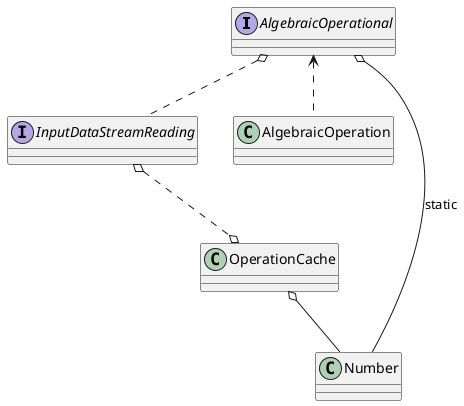 @startuml

interface AlgebraicOperational
interface InputDataStreamReading
class AlgebraicOperation
class Number
class OperationCache

AlgebraicOperational <.. AlgebraicOperation
AlgebraicOperational o-- Number : static
InputDataStreamReading  o..o OperationCache
AlgebraicOperational o.. InputDataStreamReading

OperationCache o-- Number

/'
class ArrayList {
Object[] elementData
size()
}'/

@enduml